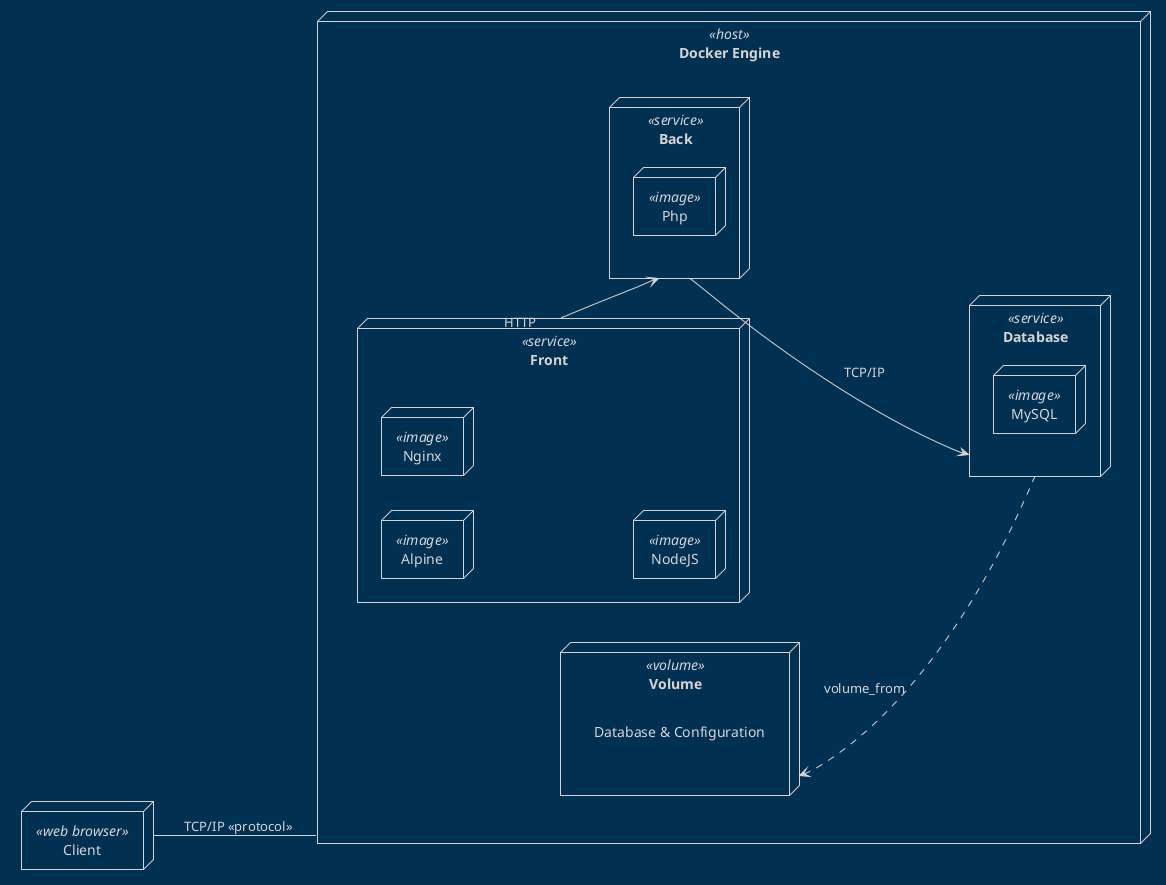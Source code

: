 @startuml deployment e-commerce

!theme blueprint
left to right direction

Docker_Engine as "Docker Engine"


node Client <<web browser>>
node Docker_Engine <<host>> {
    node Front <<service>> {
        node Alpine <<image>> 
        node Nginx <<image>> 
        node NodeJS <<image>> 
    }
    node Back <<service>> {
        node Php <<image>> 
    }
    node Database <<service>> {
        node MySQL <<image>> 
    }
    node Volume <<volume>> {
        label "Database & Configuration"
    }
}


Front --> Back : HTTP
Back --> Database : TCP/IP
Volume <.. Database : volume_from
Client -- Docker_Engine : TCP/IP <<protocol>>

@enduml
